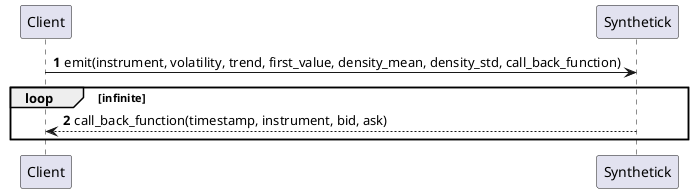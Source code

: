 @startuml
'https://plantuml.com/sequence-diagram

autonumber

Client -> Synthetick: emit(instrument, volatility, trend, first_value, density_mean, density_std, call_back_function)
loop infinite
Synthetick --> Client: call_back_function(timestamp, instrument, bid, ask)
end

@enduml